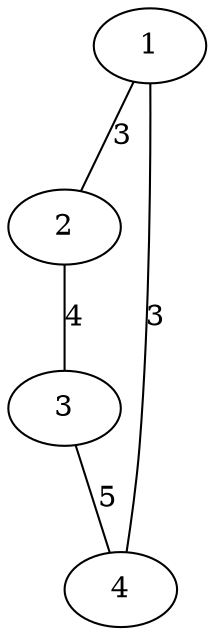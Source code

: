 digraph "graph" {
	graph [dpi=300]
	1 -> 2 [label=3 dir=none]
	2 -> 3 [label=4 dir=none]
	3 -> 4 [label=5 dir=none]
	4 -> 1 [label=3 dir=none]
}
